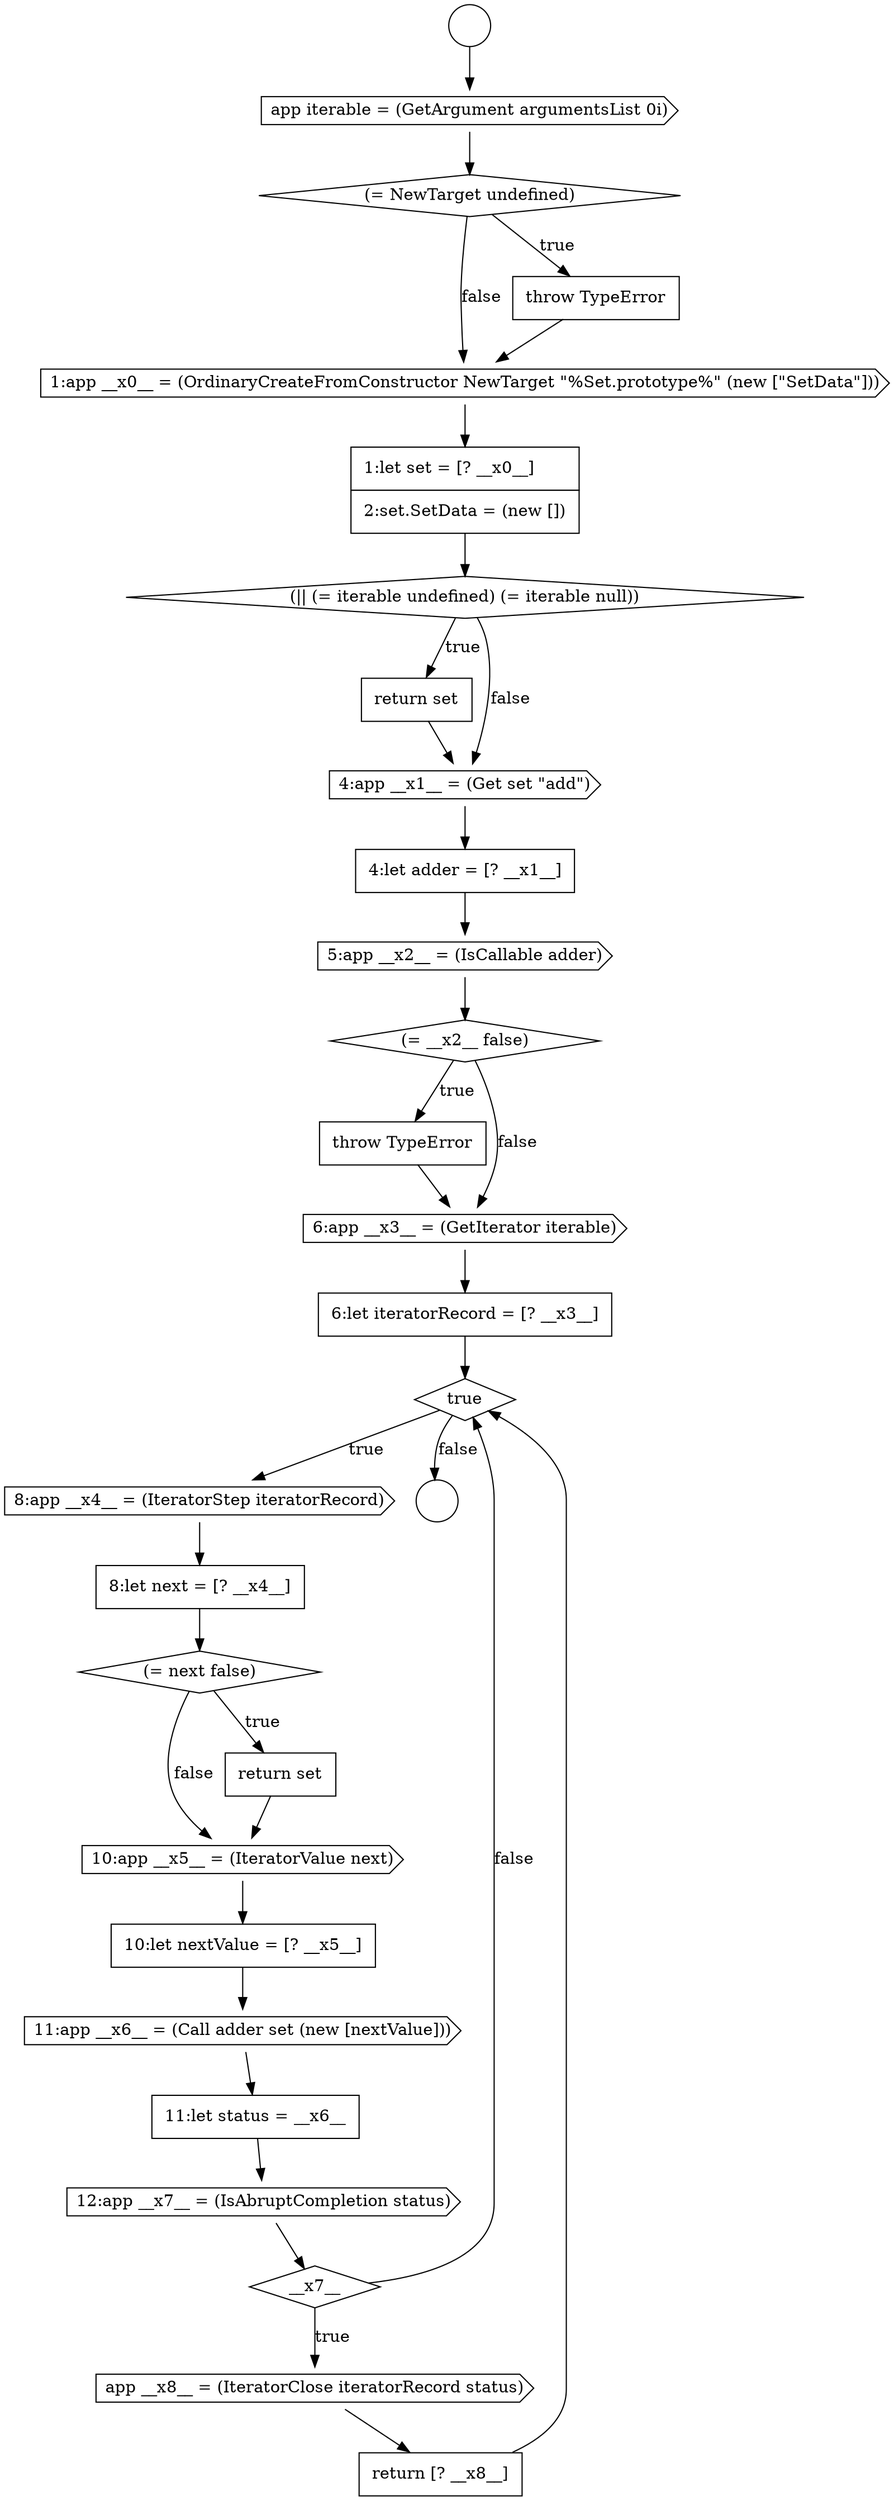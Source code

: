 digraph {
  node17437 [shape=circle label=" " color="black" fillcolor="white" style=filled]
  node17449 [shape=diamond, label=<<font color="black">(= __x2__ false)</font>> color="black" fillcolor="white" style=filled]
  node17459 [shape=none, margin=0, label=<<font color="black">
    <table border="0" cellborder="1" cellspacing="0" cellpadding="10">
      <tr><td align="left">10:let nextValue = [? __x5__]</td></tr>
    </table>
  </font>> color="black" fillcolor="white" style=filled]
  node17453 [shape=diamond, label=<<font color="black">true</font>> color="black" fillcolor="white" style=filled]
  node17442 [shape=cds, label=<<font color="black">1:app __x0__ = (OrdinaryCreateFromConstructor NewTarget &quot;%Set.prototype%&quot; (new [&quot;SetData&quot;]))</font>> color="black" fillcolor="white" style=filled]
  node17440 [shape=diamond, label=<<font color="black">(= NewTarget undefined)</font>> color="black" fillcolor="white" style=filled]
  node17445 [shape=none, margin=0, label=<<font color="black">
    <table border="0" cellborder="1" cellspacing="0" cellpadding="10">
      <tr><td align="left">return set</td></tr>
    </table>
  </font>> color="black" fillcolor="white" style=filled]
  node17462 [shape=cds, label=<<font color="black">12:app __x7__ = (IsAbruptCompletion status)</font>> color="black" fillcolor="white" style=filled]
  node17450 [shape=none, margin=0, label=<<font color="black">
    <table border="0" cellborder="1" cellspacing="0" cellpadding="10">
      <tr><td align="left">throw TypeError</td></tr>
    </table>
  </font>> color="black" fillcolor="white" style=filled]
  node17454 [shape=cds, label=<<font color="black">8:app __x4__ = (IteratorStep iteratorRecord)</font>> color="black" fillcolor="white" style=filled]
  node17439 [shape=cds, label=<<font color="black">app iterable = (GetArgument argumentsList 0i)</font>> color="black" fillcolor="white" style=filled]
  node17444 [shape=diamond, label=<<font color="black">(|| (= iterable undefined) (= iterable null))</font>> color="black" fillcolor="white" style=filled]
  node17455 [shape=none, margin=0, label=<<font color="black">
    <table border="0" cellborder="1" cellspacing="0" cellpadding="10">
      <tr><td align="left">8:let next = [? __x4__]</td></tr>
    </table>
  </font>> color="black" fillcolor="white" style=filled]
  node17464 [shape=cds, label=<<font color="black">app __x8__ = (IteratorClose iteratorRecord status)</font>> color="black" fillcolor="white" style=filled]
  node17447 [shape=none, margin=0, label=<<font color="black">
    <table border="0" cellborder="1" cellspacing="0" cellpadding="10">
      <tr><td align="left">4:let adder = [? __x1__]</td></tr>
    </table>
  </font>> color="black" fillcolor="white" style=filled]
  node17443 [shape=none, margin=0, label=<<font color="black">
    <table border="0" cellborder="1" cellspacing="0" cellpadding="10">
      <tr><td align="left">1:let set = [? __x0__]</td></tr>
      <tr><td align="left">2:set.SetData = (new [])</td></tr>
    </table>
  </font>> color="black" fillcolor="white" style=filled]
  node17446 [shape=cds, label=<<font color="black">4:app __x1__ = (Get set &quot;add&quot;)</font>> color="black" fillcolor="white" style=filled]
  node17463 [shape=diamond, label=<<font color="black">__x7__</font>> color="black" fillcolor="white" style=filled]
  node17458 [shape=cds, label=<<font color="black">10:app __x5__ = (IteratorValue next)</font>> color="black" fillcolor="white" style=filled]
  node17451 [shape=cds, label=<<font color="black">6:app __x3__ = (GetIterator iterable)</font>> color="black" fillcolor="white" style=filled]
  node17448 [shape=cds, label=<<font color="black">5:app __x2__ = (IsCallable adder)</font>> color="black" fillcolor="white" style=filled]
  node17461 [shape=none, margin=0, label=<<font color="black">
    <table border="0" cellborder="1" cellspacing="0" cellpadding="10">
      <tr><td align="left">11:let status = __x6__</td></tr>
    </table>
  </font>> color="black" fillcolor="white" style=filled]
  node17452 [shape=none, margin=0, label=<<font color="black">
    <table border="0" cellborder="1" cellspacing="0" cellpadding="10">
      <tr><td align="left">6:let iteratorRecord = [? __x3__]</td></tr>
    </table>
  </font>> color="black" fillcolor="white" style=filled]
  node17438 [shape=circle label=" " color="black" fillcolor="white" style=filled]
  node17457 [shape=none, margin=0, label=<<font color="black">
    <table border="0" cellborder="1" cellspacing="0" cellpadding="10">
      <tr><td align="left">return set</td></tr>
    </table>
  </font>> color="black" fillcolor="white" style=filled]
  node17460 [shape=cds, label=<<font color="black">11:app __x6__ = (Call adder set (new [nextValue]))</font>> color="black" fillcolor="white" style=filled]
  node17465 [shape=none, margin=0, label=<<font color="black">
    <table border="0" cellborder="1" cellspacing="0" cellpadding="10">
      <tr><td align="left">return [? __x8__]</td></tr>
    </table>
  </font>> color="black" fillcolor="white" style=filled]
  node17441 [shape=none, margin=0, label=<<font color="black">
    <table border="0" cellborder="1" cellspacing="0" cellpadding="10">
      <tr><td align="left">throw TypeError</td></tr>
    </table>
  </font>> color="black" fillcolor="white" style=filled]
  node17456 [shape=diamond, label=<<font color="black">(= next false)</font>> color="black" fillcolor="white" style=filled]
  node17460 -> node17461 [ color="black"]
  node17464 -> node17465 [ color="black"]
  node17445 -> node17446 [ color="black"]
  node17458 -> node17459 [ color="black"]
  node17455 -> node17456 [ color="black"]
  node17446 -> node17447 [ color="black"]
  node17450 -> node17451 [ color="black"]
  node17457 -> node17458 [ color="black"]
  node17440 -> node17441 [label=<<font color="black">true</font>> color="black"]
  node17440 -> node17442 [label=<<font color="black">false</font>> color="black"]
  node17447 -> node17448 [ color="black"]
  node17461 -> node17462 [ color="black"]
  node17452 -> node17453 [ color="black"]
  node17462 -> node17463 [ color="black"]
  node17465 -> node17453 [ color="black"]
  node17454 -> node17455 [ color="black"]
  node17456 -> node17457 [label=<<font color="black">true</font>> color="black"]
  node17456 -> node17458 [label=<<font color="black">false</font>> color="black"]
  node17443 -> node17444 [ color="black"]
  node17448 -> node17449 [ color="black"]
  node17459 -> node17460 [ color="black"]
  node17442 -> node17443 [ color="black"]
  node17444 -> node17445 [label=<<font color="black">true</font>> color="black"]
  node17444 -> node17446 [label=<<font color="black">false</font>> color="black"]
  node17463 -> node17464 [label=<<font color="black">true</font>> color="black"]
  node17463 -> node17453 [label=<<font color="black">false</font>> color="black"]
  node17437 -> node17439 [ color="black"]
  node17441 -> node17442 [ color="black"]
  node17439 -> node17440 [ color="black"]
  node17453 -> node17454 [label=<<font color="black">true</font>> color="black"]
  node17453 -> node17438 [label=<<font color="black">false</font>> color="black"]
  node17451 -> node17452 [ color="black"]
  node17449 -> node17450 [label=<<font color="black">true</font>> color="black"]
  node17449 -> node17451 [label=<<font color="black">false</font>> color="black"]
}
